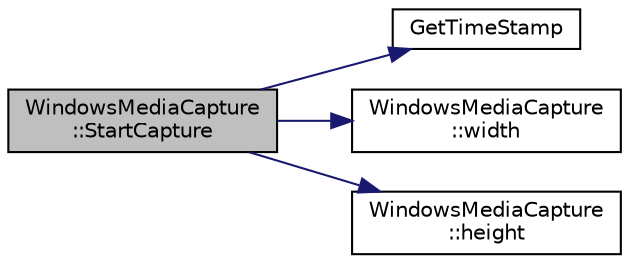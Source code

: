 digraph "WindowsMediaCapture::StartCapture"
{
 // INTERACTIVE_SVG=YES
  edge [fontname="Helvetica",fontsize="10",labelfontname="Helvetica",labelfontsize="10"];
  node [fontname="Helvetica",fontsize="10",shape=record];
  rankdir="LR";
  Node1 [label="WindowsMediaCapture\l::StartCapture",height=0.2,width=0.4,color="black", fillcolor="grey75", style="filled", fontcolor="black"];
  Node1 -> Node2 [color="midnightblue",fontsize="10",style="solid",fontname="Helvetica"];
  Node2 [label="GetTimeStamp",height=0.2,width=0.4,color="black", fillcolor="white", style="filled",URL="$_windows_media_capture_8cpp.html#aa3484c490a8d1a726053981eeb35bf9d"];
  Node1 -> Node3 [color="midnightblue",fontsize="10",style="solid",fontname="Helvetica"];
  Node3 [label="WindowsMediaCapture\l::width",height=0.2,width=0.4,color="black", fillcolor="white", style="filled",URL="$class_windows_media_capture.html#a1d5a3e651b980fff21c87a2f11bdf976"];
  Node1 -> Node4 [color="midnightblue",fontsize="10",style="solid",fontname="Helvetica"];
  Node4 [label="WindowsMediaCapture\l::height",height=0.2,width=0.4,color="black", fillcolor="white", style="filled",URL="$class_windows_media_capture.html#aed2c1acae40b2521a206b178c379d64b"];
}
